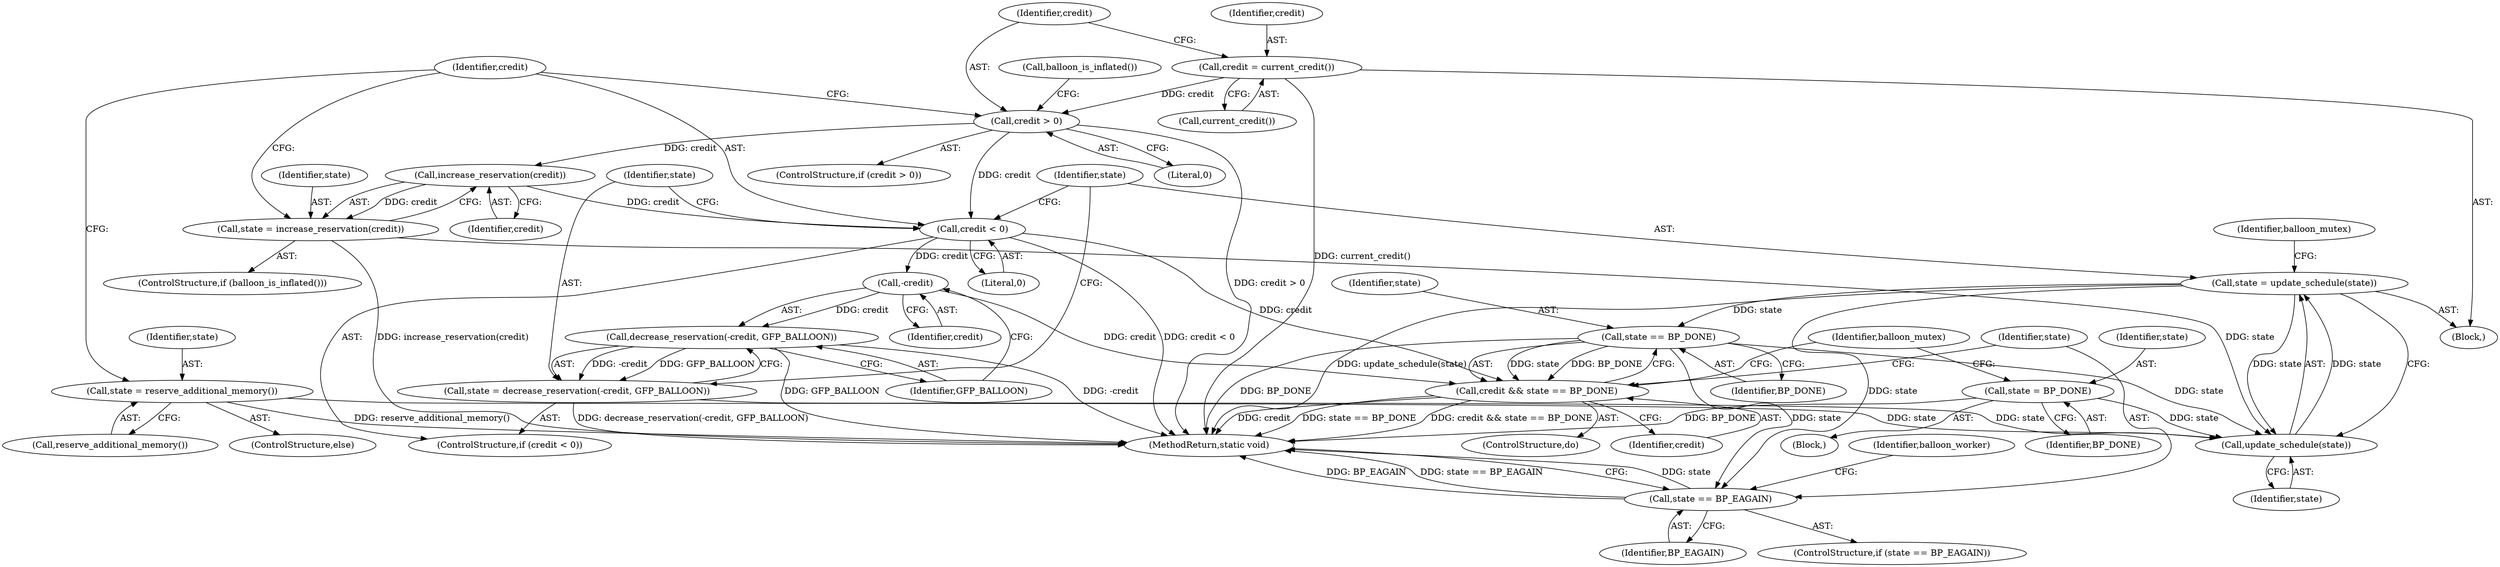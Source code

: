 digraph "0_linux_6ef36ab967c71690ebe7e5ef997a8be4da3bc844_1@API" {
"1000142" [label="(Call,state = update_schedule(state))"];
"1000144" [label="(Call,update_schedule(state))"];
"1000129" [label="(Call,state = reserve_additional_memory())"];
"1000124" [label="(Call,state = increase_reservation(credit))"];
"1000126" [label="(Call,increase_reservation(credit))"];
"1000118" [label="(Call,credit > 0)"];
"1000114" [label="(Call,credit = current_credit())"];
"1000152" [label="(Call,state == BP_DONE)"];
"1000142" [label="(Call,state = update_schedule(state))"];
"1000136" [label="(Call,state = decrease_reservation(-credit, GFP_BALLOON))"];
"1000138" [label="(Call,decrease_reservation(-credit, GFP_BALLOON))"];
"1000139" [label="(Call,-credit)"];
"1000133" [label="(Call,credit < 0)"];
"1000105" [label="(Call,state = BP_DONE)"];
"1000150" [label="(Call,credit && state == BP_DONE)"];
"1000156" [label="(Call,state == BP_EAGAIN)"];
"1000119" [label="(Identifier,credit)"];
"1000135" [label="(Literal,0)"];
"1000157" [label="(Identifier,state)"];
"1000138" [label="(Call,decrease_reservation(-credit, GFP_BALLOON))"];
"1000150" [label="(Call,credit && state == BP_DONE)"];
"1000129" [label="(Call,state = reserve_additional_memory())"];
"1000128" [label="(ControlStructure,else)"];
"1000103" [label="(Block,)"];
"1000156" [label="(Call,state == BP_EAGAIN)"];
"1000116" [label="(Call,current_credit())"];
"1000158" [label="(Identifier,BP_EAGAIN)"];
"1000161" [label="(Identifier,balloon_worker)"];
"1000115" [label="(Identifier,credit)"];
"1000142" [label="(Call,state = update_schedule(state))"];
"1000127" [label="(Identifier,credit)"];
"1000132" [label="(ControlStructure,if (credit < 0))"];
"1000155" [label="(ControlStructure,if (state == BP_EAGAIN))"];
"1000122" [label="(ControlStructure,if (balloon_is_inflated()))"];
"1000130" [label="(Identifier,state)"];
"1000148" [label="(Identifier,balloon_mutex)"];
"1000136" [label="(Call,state = decrease_reservation(-credit, GFP_BALLOON))"];
"1000107" [label="(Identifier,BP_DONE)"];
"1000125" [label="(Identifier,state)"];
"1000109" [label="(ControlStructure,do)"];
"1000143" [label="(Identifier,state)"];
"1000140" [label="(Identifier,credit)"];
"1000154" [label="(Identifier,BP_DONE)"];
"1000167" [label="(MethodReturn,static void)"];
"1000134" [label="(Identifier,credit)"];
"1000131" [label="(Call,reserve_additional_memory())"];
"1000133" [label="(Call,credit < 0)"];
"1000110" [label="(Block,)"];
"1000113" [label="(Identifier,balloon_mutex)"];
"1000141" [label="(Identifier,GFP_BALLOON)"];
"1000114" [label="(Call,credit = current_credit())"];
"1000153" [label="(Identifier,state)"];
"1000151" [label="(Identifier,credit)"];
"1000145" [label="(Identifier,state)"];
"1000126" [label="(Call,increase_reservation(credit))"];
"1000105" [label="(Call,state = BP_DONE)"];
"1000152" [label="(Call,state == BP_DONE)"];
"1000139" [label="(Call,-credit)"];
"1000120" [label="(Literal,0)"];
"1000106" [label="(Identifier,state)"];
"1000118" [label="(Call,credit > 0)"];
"1000144" [label="(Call,update_schedule(state))"];
"1000137" [label="(Identifier,state)"];
"1000123" [label="(Call,balloon_is_inflated())"];
"1000124" [label="(Call,state = increase_reservation(credit))"];
"1000117" [label="(ControlStructure,if (credit > 0))"];
"1000142" -> "1000110"  [label="AST: "];
"1000142" -> "1000144"  [label="CFG: "];
"1000143" -> "1000142"  [label="AST: "];
"1000144" -> "1000142"  [label="AST: "];
"1000148" -> "1000142"  [label="CFG: "];
"1000142" -> "1000167"  [label="DDG: update_schedule(state)"];
"1000144" -> "1000142"  [label="DDG: state"];
"1000142" -> "1000144"  [label="DDG: state"];
"1000142" -> "1000152"  [label="DDG: state"];
"1000142" -> "1000156"  [label="DDG: state"];
"1000144" -> "1000145"  [label="CFG: "];
"1000145" -> "1000144"  [label="AST: "];
"1000129" -> "1000144"  [label="DDG: state"];
"1000124" -> "1000144"  [label="DDG: state"];
"1000152" -> "1000144"  [label="DDG: state"];
"1000136" -> "1000144"  [label="DDG: state"];
"1000105" -> "1000144"  [label="DDG: state"];
"1000129" -> "1000128"  [label="AST: "];
"1000129" -> "1000131"  [label="CFG: "];
"1000130" -> "1000129"  [label="AST: "];
"1000131" -> "1000129"  [label="AST: "];
"1000134" -> "1000129"  [label="CFG: "];
"1000129" -> "1000167"  [label="DDG: reserve_additional_memory()"];
"1000124" -> "1000122"  [label="AST: "];
"1000124" -> "1000126"  [label="CFG: "];
"1000125" -> "1000124"  [label="AST: "];
"1000126" -> "1000124"  [label="AST: "];
"1000134" -> "1000124"  [label="CFG: "];
"1000124" -> "1000167"  [label="DDG: increase_reservation(credit)"];
"1000126" -> "1000124"  [label="DDG: credit"];
"1000126" -> "1000127"  [label="CFG: "];
"1000127" -> "1000126"  [label="AST: "];
"1000118" -> "1000126"  [label="DDG: credit"];
"1000126" -> "1000133"  [label="DDG: credit"];
"1000118" -> "1000117"  [label="AST: "];
"1000118" -> "1000120"  [label="CFG: "];
"1000119" -> "1000118"  [label="AST: "];
"1000120" -> "1000118"  [label="AST: "];
"1000123" -> "1000118"  [label="CFG: "];
"1000134" -> "1000118"  [label="CFG: "];
"1000118" -> "1000167"  [label="DDG: credit > 0"];
"1000114" -> "1000118"  [label="DDG: credit"];
"1000118" -> "1000133"  [label="DDG: credit"];
"1000114" -> "1000110"  [label="AST: "];
"1000114" -> "1000116"  [label="CFG: "];
"1000115" -> "1000114"  [label="AST: "];
"1000116" -> "1000114"  [label="AST: "];
"1000119" -> "1000114"  [label="CFG: "];
"1000114" -> "1000167"  [label="DDG: current_credit()"];
"1000152" -> "1000150"  [label="AST: "];
"1000152" -> "1000154"  [label="CFG: "];
"1000153" -> "1000152"  [label="AST: "];
"1000154" -> "1000152"  [label="AST: "];
"1000150" -> "1000152"  [label="CFG: "];
"1000152" -> "1000167"  [label="DDG: BP_DONE"];
"1000152" -> "1000150"  [label="DDG: state"];
"1000152" -> "1000150"  [label="DDG: BP_DONE"];
"1000152" -> "1000156"  [label="DDG: state"];
"1000136" -> "1000132"  [label="AST: "];
"1000136" -> "1000138"  [label="CFG: "];
"1000137" -> "1000136"  [label="AST: "];
"1000138" -> "1000136"  [label="AST: "];
"1000143" -> "1000136"  [label="CFG: "];
"1000136" -> "1000167"  [label="DDG: decrease_reservation(-credit, GFP_BALLOON)"];
"1000138" -> "1000136"  [label="DDG: -credit"];
"1000138" -> "1000136"  [label="DDG: GFP_BALLOON"];
"1000138" -> "1000141"  [label="CFG: "];
"1000139" -> "1000138"  [label="AST: "];
"1000141" -> "1000138"  [label="AST: "];
"1000138" -> "1000167"  [label="DDG: GFP_BALLOON"];
"1000138" -> "1000167"  [label="DDG: -credit"];
"1000139" -> "1000138"  [label="DDG: credit"];
"1000139" -> "1000140"  [label="CFG: "];
"1000140" -> "1000139"  [label="AST: "];
"1000141" -> "1000139"  [label="CFG: "];
"1000133" -> "1000139"  [label="DDG: credit"];
"1000139" -> "1000150"  [label="DDG: credit"];
"1000133" -> "1000132"  [label="AST: "];
"1000133" -> "1000135"  [label="CFG: "];
"1000134" -> "1000133"  [label="AST: "];
"1000135" -> "1000133"  [label="AST: "];
"1000137" -> "1000133"  [label="CFG: "];
"1000143" -> "1000133"  [label="CFG: "];
"1000133" -> "1000167"  [label="DDG: credit < 0"];
"1000133" -> "1000150"  [label="DDG: credit"];
"1000105" -> "1000103"  [label="AST: "];
"1000105" -> "1000107"  [label="CFG: "];
"1000106" -> "1000105"  [label="AST: "];
"1000107" -> "1000105"  [label="AST: "];
"1000113" -> "1000105"  [label="CFG: "];
"1000105" -> "1000167"  [label="DDG: BP_DONE"];
"1000150" -> "1000109"  [label="AST: "];
"1000150" -> "1000151"  [label="CFG: "];
"1000151" -> "1000150"  [label="AST: "];
"1000113" -> "1000150"  [label="CFG: "];
"1000157" -> "1000150"  [label="CFG: "];
"1000150" -> "1000167"  [label="DDG: credit && state == BP_DONE"];
"1000150" -> "1000167"  [label="DDG: credit"];
"1000150" -> "1000167"  [label="DDG: state == BP_DONE"];
"1000156" -> "1000155"  [label="AST: "];
"1000156" -> "1000158"  [label="CFG: "];
"1000157" -> "1000156"  [label="AST: "];
"1000158" -> "1000156"  [label="AST: "];
"1000161" -> "1000156"  [label="CFG: "];
"1000167" -> "1000156"  [label="CFG: "];
"1000156" -> "1000167"  [label="DDG: state"];
"1000156" -> "1000167"  [label="DDG: BP_EAGAIN"];
"1000156" -> "1000167"  [label="DDG: state == BP_EAGAIN"];
}
